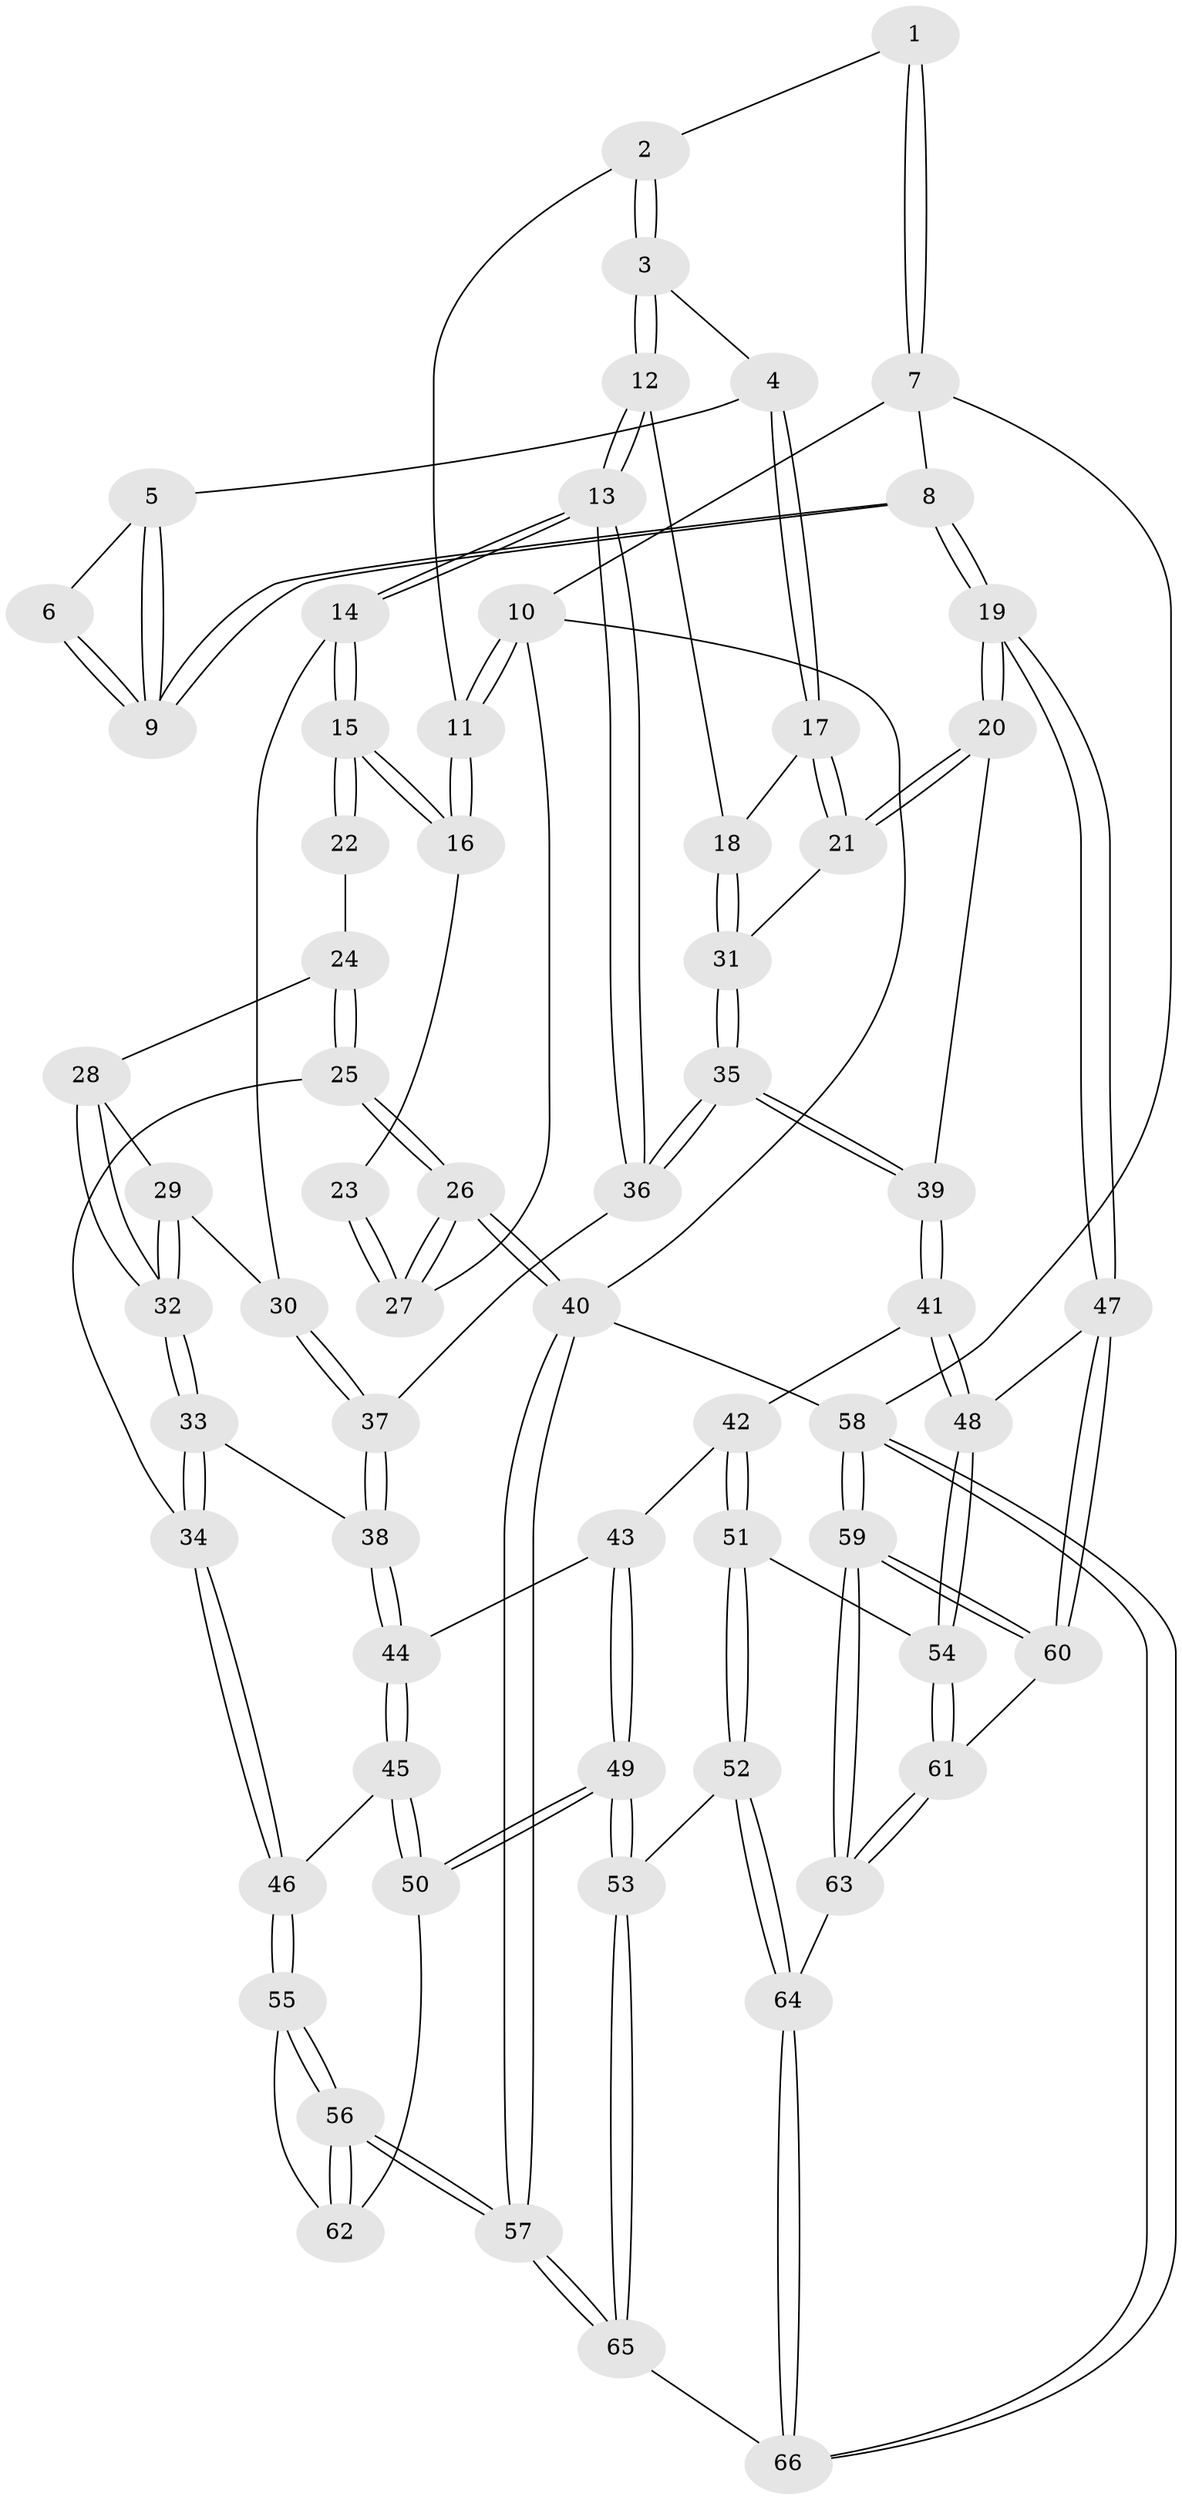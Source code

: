 // Generated by graph-tools (version 1.1) at 2025/11/02/27/25 16:11:53]
// undirected, 66 vertices, 162 edges
graph export_dot {
graph [start="1"]
  node [color=gray90,style=filled];
  1 [pos="+1+0"];
  2 [pos="+0.603985549515974+0"];
  3 [pos="+0.7150171910393025+0.10509118376231588"];
  4 [pos="+0.7848889479345781+0.14300430454861995"];
  5 [pos="+0.7921664486776582+0.14127658665579987"];
  6 [pos="+1+0"];
  7 [pos="+1+0"];
  8 [pos="+1+0.4173941680658712"];
  9 [pos="+0.9092770892813012+0.17538004343543792"];
  10 [pos="+0+0"];
  11 [pos="+0.4634620511355667+0"];
  12 [pos="+0.5506162856808011+0.24552427038747937"];
  13 [pos="+0.5221343129027178+0.252317083094506"];
  14 [pos="+0.4459015947698603+0.22195344026201827"];
  15 [pos="+0.4315259154631161+0.18344100896483456"];
  16 [pos="+0.4263815942668822+0.15260348012670644"];
  17 [pos="+0.7779910519109144+0.18984728344757656"];
  18 [pos="+0.6614722040691875+0.2759160335954814"];
  19 [pos="+1+0.4404491813296921"];
  20 [pos="+1+0.4118125852096567"];
  21 [pos="+0.806819181755877+0.3429292706041513"];
  22 [pos="+0.1321035034515206+0.2108574092421356"];
  23 [pos="+0.019822604472950877+0.06440538264254614"];
  24 [pos="+0.14053297658833117+0.23423080691214326"];
  25 [pos="+0+0.5048259583213471"];
  26 [pos="+0+0.48787256321669636"];
  27 [pos="+0+0"];
  28 [pos="+0.18441786666391385+0.2914525159028692"];
  29 [pos="+0.3857900994029085+0.2559985674369888"];
  30 [pos="+0.44499734204851776+0.2231133892809188"];
  31 [pos="+0.7621616632917395+0.3531911870118519"];
  32 [pos="+0.2043511413144956+0.4513303966917448"];
  33 [pos="+0.2026858203296745+0.4596994613725537"];
  34 [pos="+0.11460520248092496+0.5458692792552724"];
  35 [pos="+0.6359693107656307+0.48976474583370916"];
  36 [pos="+0.5870559159420663+0.4244739728469873"];
  37 [pos="+0.38968890155343267+0.4661596095754283"];
  38 [pos="+0.38764086710984563+0.46974109429111804"];
  39 [pos="+0.6380072277331832+0.5149716892049649"];
  40 [pos="+0+1"];
  41 [pos="+0.6351769232041997+0.5499587381682566"];
  42 [pos="+0.5729631371374919+0.5897318085598758"];
  43 [pos="+0.5564765556408737+0.5922627214127044"];
  44 [pos="+0.4399214271627827+0.5888944069508414"];
  45 [pos="+0.3734193222222394+0.6594673472102587"];
  46 [pos="+0.179661436299344+0.6682220753190922"];
  47 [pos="+1+0.46103955308041983"];
  48 [pos="+0.7147277997060723+0.6044759742255922"];
  49 [pos="+0.45614230922624266+0.8443213788343062"];
  50 [pos="+0.4537167062299329+0.8434866035943851"];
  51 [pos="+0.5907828157370348+0.7558154974949407"];
  52 [pos="+0.49738907981213293+0.8653497286845657"];
  53 [pos="+0.4954279117665108+0.8658823668149446"];
  54 [pos="+0.7733082922588612+0.7752186703394942"];
  55 [pos="+0.17623561514314598+0.6891942221418644"];
  56 [pos="+0.0808062556591212+1"];
  57 [pos="+0+1"];
  58 [pos="+1+1"];
  59 [pos="+1+0.8670651126987827"];
  60 [pos="+1+0.5896421855616694"];
  61 [pos="+0.7809885493821616+0.7846860145942627"];
  62 [pos="+0.41500145701482394+0.8557309473613489"];
  63 [pos="+0.7735410295161497+0.9247455578350202"];
  64 [pos="+0.7732839570730325+0.9251869897485705"];
  65 [pos="+0.49631760022755395+1"];
  66 [pos="+0.7559646297515336+1"];
  1 -- 2;
  1 -- 7;
  1 -- 7;
  2 -- 3;
  2 -- 3;
  2 -- 11;
  3 -- 4;
  3 -- 12;
  3 -- 12;
  4 -- 5;
  4 -- 17;
  4 -- 17;
  5 -- 6;
  5 -- 9;
  5 -- 9;
  6 -- 9;
  6 -- 9;
  7 -- 8;
  7 -- 10;
  7 -- 58;
  8 -- 9;
  8 -- 9;
  8 -- 19;
  8 -- 19;
  10 -- 11;
  10 -- 11;
  10 -- 27;
  10 -- 40;
  11 -- 16;
  11 -- 16;
  12 -- 13;
  12 -- 13;
  12 -- 18;
  13 -- 14;
  13 -- 14;
  13 -- 36;
  13 -- 36;
  14 -- 15;
  14 -- 15;
  14 -- 30;
  15 -- 16;
  15 -- 16;
  15 -- 22;
  15 -- 22;
  16 -- 23;
  17 -- 18;
  17 -- 21;
  17 -- 21;
  18 -- 31;
  18 -- 31;
  19 -- 20;
  19 -- 20;
  19 -- 47;
  19 -- 47;
  20 -- 21;
  20 -- 21;
  20 -- 39;
  21 -- 31;
  22 -- 24;
  23 -- 27;
  23 -- 27;
  24 -- 25;
  24 -- 25;
  24 -- 28;
  25 -- 26;
  25 -- 26;
  25 -- 34;
  26 -- 27;
  26 -- 27;
  26 -- 40;
  26 -- 40;
  28 -- 29;
  28 -- 32;
  28 -- 32;
  29 -- 30;
  29 -- 32;
  29 -- 32;
  30 -- 37;
  30 -- 37;
  31 -- 35;
  31 -- 35;
  32 -- 33;
  32 -- 33;
  33 -- 34;
  33 -- 34;
  33 -- 38;
  34 -- 46;
  34 -- 46;
  35 -- 36;
  35 -- 36;
  35 -- 39;
  35 -- 39;
  36 -- 37;
  37 -- 38;
  37 -- 38;
  38 -- 44;
  38 -- 44;
  39 -- 41;
  39 -- 41;
  40 -- 57;
  40 -- 57;
  40 -- 58;
  41 -- 42;
  41 -- 48;
  41 -- 48;
  42 -- 43;
  42 -- 51;
  42 -- 51;
  43 -- 44;
  43 -- 49;
  43 -- 49;
  44 -- 45;
  44 -- 45;
  45 -- 46;
  45 -- 50;
  45 -- 50;
  46 -- 55;
  46 -- 55;
  47 -- 48;
  47 -- 60;
  47 -- 60;
  48 -- 54;
  48 -- 54;
  49 -- 50;
  49 -- 50;
  49 -- 53;
  49 -- 53;
  50 -- 62;
  51 -- 52;
  51 -- 52;
  51 -- 54;
  52 -- 53;
  52 -- 64;
  52 -- 64;
  53 -- 65;
  53 -- 65;
  54 -- 61;
  54 -- 61;
  55 -- 56;
  55 -- 56;
  55 -- 62;
  56 -- 57;
  56 -- 57;
  56 -- 62;
  56 -- 62;
  57 -- 65;
  57 -- 65;
  58 -- 59;
  58 -- 59;
  58 -- 66;
  58 -- 66;
  59 -- 60;
  59 -- 60;
  59 -- 63;
  59 -- 63;
  60 -- 61;
  61 -- 63;
  61 -- 63;
  63 -- 64;
  64 -- 66;
  64 -- 66;
  65 -- 66;
}
